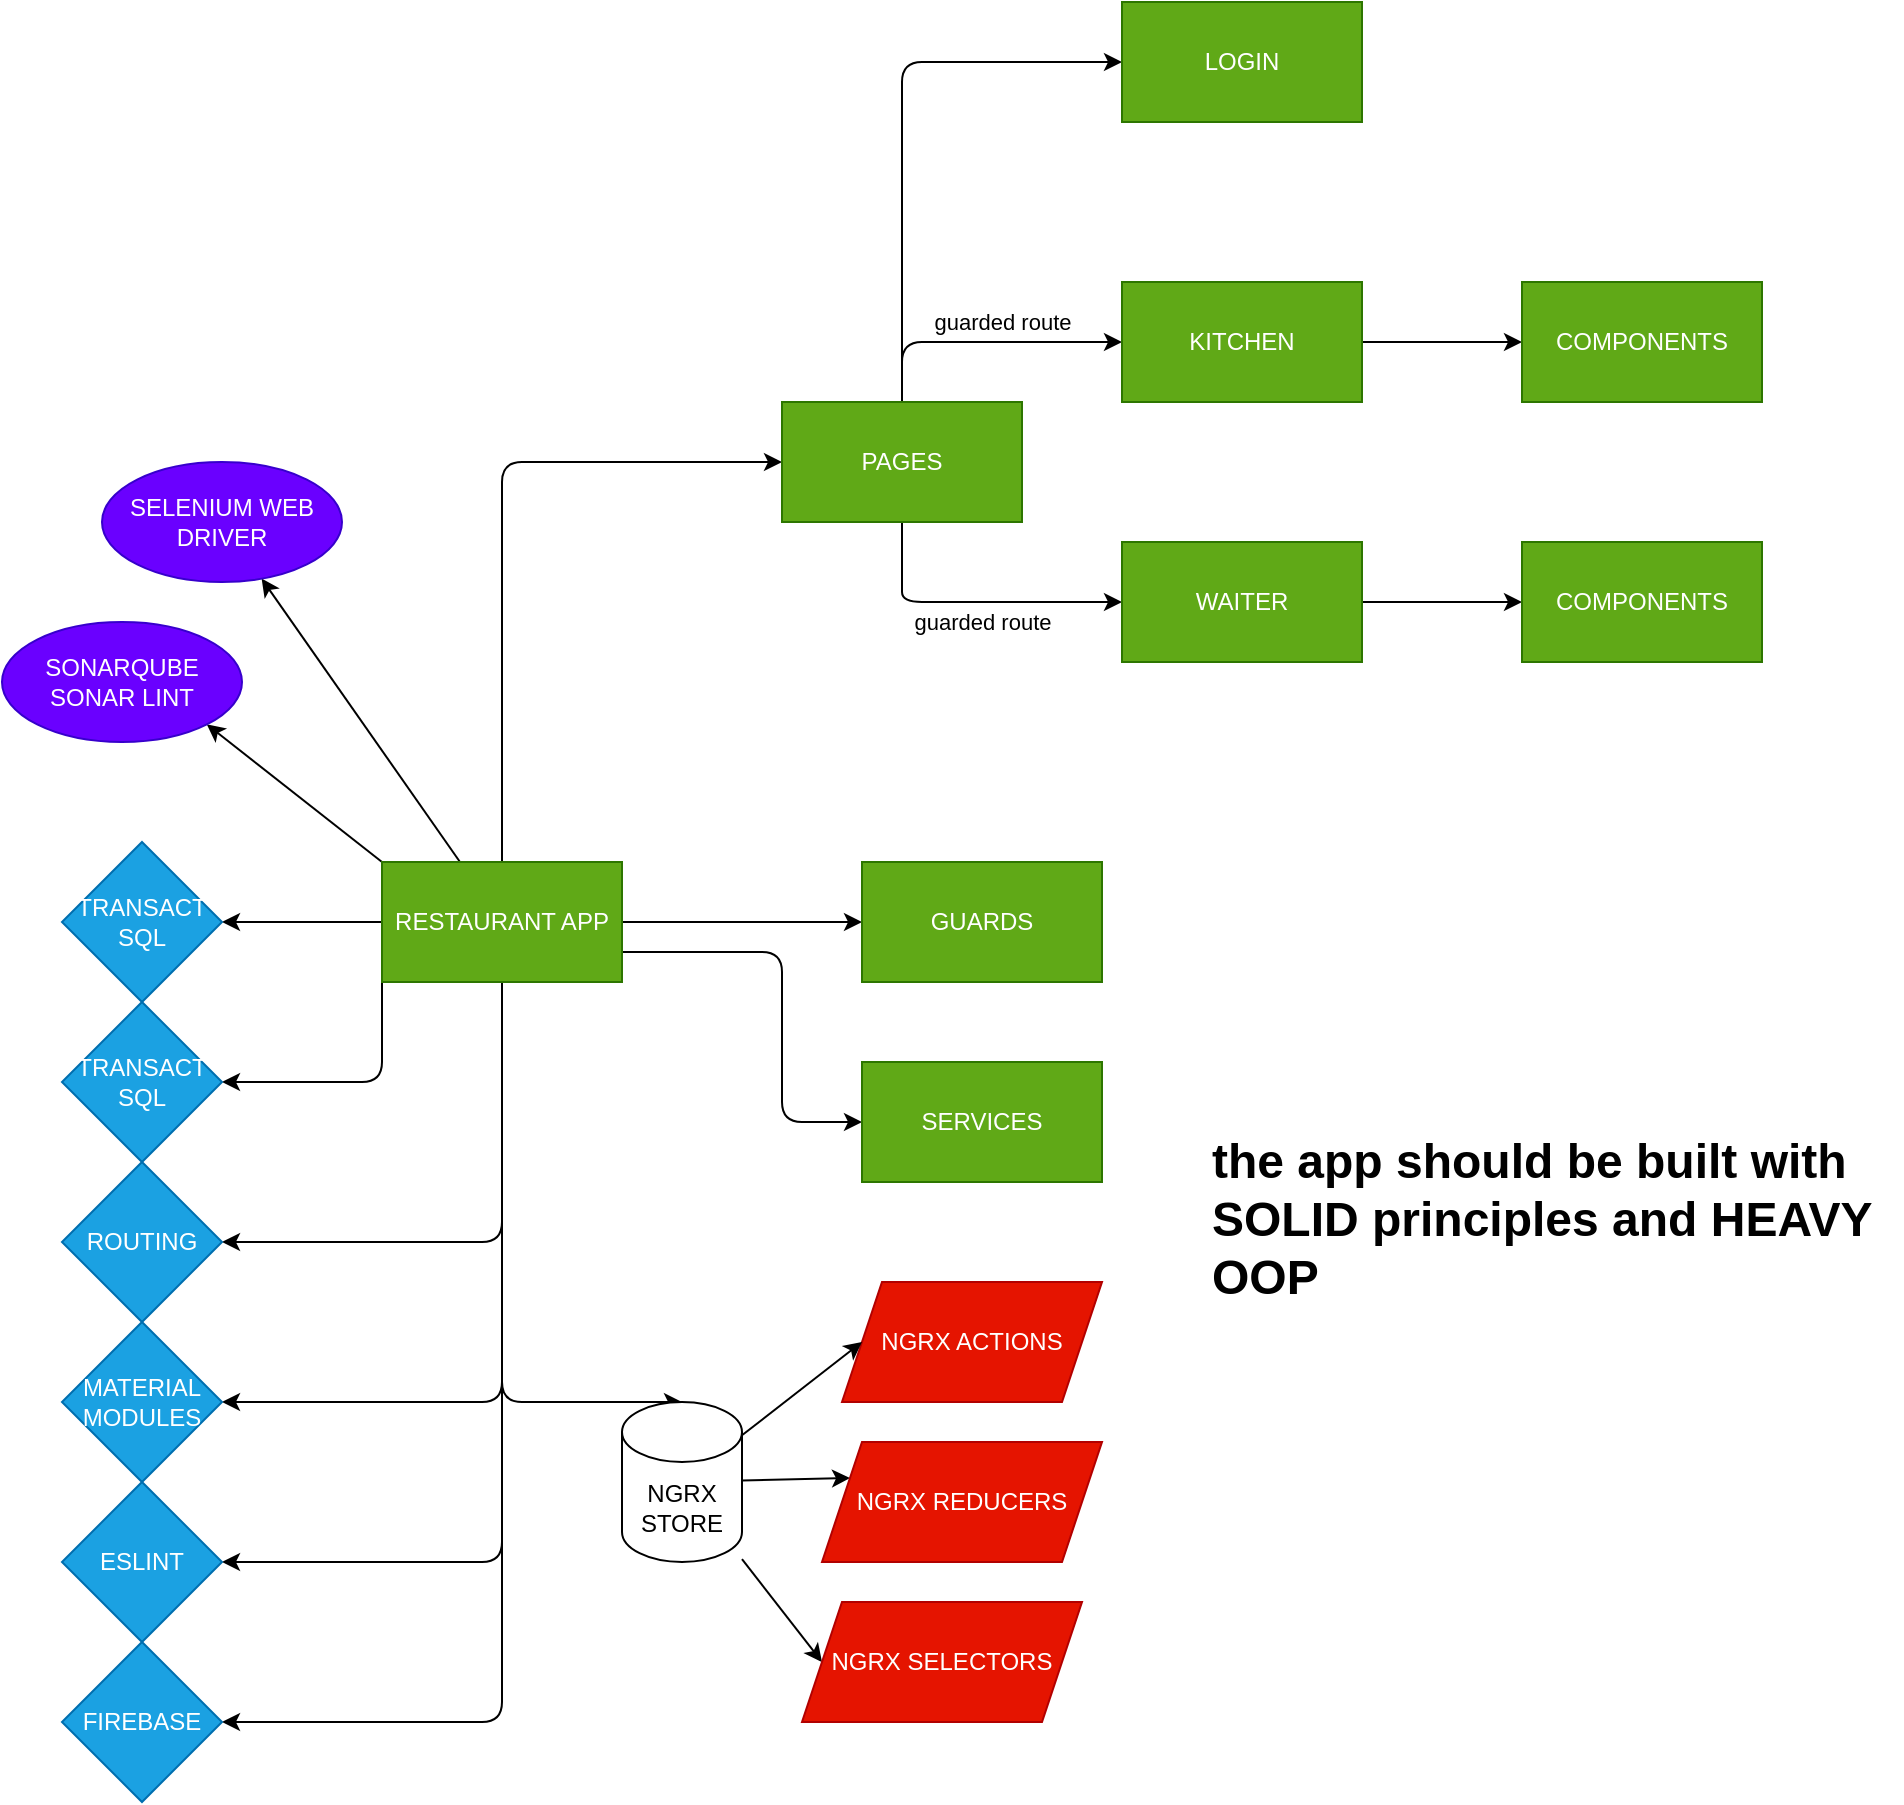 <mxfile>
    <diagram id="axmjKxxekeyAPTvfn8O7" name="Page-1">
        <mxGraphModel dx="2073" dy="1828" grid="1" gridSize="10" guides="1" tooltips="1" connect="1" arrows="1" fold="1" page="1" pageScale="1" pageWidth="850" pageHeight="1100" math="0" shadow="0">
            <root>
                <mxCell id="0"/>
                <mxCell id="1" parent="0"/>
                <mxCell id="6" style="edgeStyle=none;html=1;entryX=0;entryY=0.5;entryDx=0;entryDy=0;" edge="1" parent="1" source="2" target="3">
                    <mxGeometry relative="1" as="geometry">
                        <Array as="points">
                            <mxPoint x="120" y="90"/>
                        </Array>
                    </mxGeometry>
                </mxCell>
                <mxCell id="11" style="edgeStyle=none;html=1;" edge="1" parent="1" source="2" target="10">
                    <mxGeometry relative="1" as="geometry"/>
                </mxCell>
                <mxCell id="22" value="" style="edgeStyle=none;html=1;" edge="1" parent="1" source="2" target="21">
                    <mxGeometry relative="1" as="geometry">
                        <Array as="points">
                            <mxPoint x="120" y="480"/>
                        </Array>
                    </mxGeometry>
                </mxCell>
                <mxCell id="25" value="" style="edgeStyle=none;html=1;entryX=1;entryY=0.5;entryDx=0;entryDy=0;" edge="1" parent="1" source="2" target="23">
                    <mxGeometry relative="1" as="geometry">
                        <Array as="points">
                            <mxPoint x="120" y="560"/>
                        </Array>
                    </mxGeometry>
                </mxCell>
                <mxCell id="27" value="" style="edgeStyle=none;html=1;" edge="1" parent="1" source="2" target="26">
                    <mxGeometry relative="1" as="geometry">
                        <Array as="points">
                            <mxPoint x="120" y="640"/>
                        </Array>
                    </mxGeometry>
                </mxCell>
                <mxCell id="29" style="edgeStyle=none;html=1;exitX=1;exitY=0.75;exitDx=0;exitDy=0;entryX=0;entryY=0.5;entryDx=0;entryDy=0;" edge="1" parent="1" source="2" target="28">
                    <mxGeometry relative="1" as="geometry">
                        <Array as="points">
                            <mxPoint x="260" y="335"/>
                            <mxPoint x="260" y="420"/>
                        </Array>
                    </mxGeometry>
                </mxCell>
                <mxCell id="36" value="" style="edgeStyle=none;html=1;" edge="1" parent="1" source="2" target="35">
                    <mxGeometry relative="1" as="geometry"/>
                </mxCell>
                <mxCell id="37" style="edgeStyle=none;html=1;exitX=0;exitY=0.75;exitDx=0;exitDy=0;entryX=1;entryY=0.5;entryDx=0;entryDy=0;" edge="1" parent="1" source="2" target="43">
                    <mxGeometry relative="1" as="geometry">
                        <mxPoint y="360" as="targetPoint"/>
                        <Array as="points">
                            <mxPoint x="60" y="400"/>
                        </Array>
                    </mxGeometry>
                </mxCell>
                <mxCell id="39" style="edgeStyle=none;html=1;entryX=1;entryY=0.5;entryDx=0;entryDy=0;" edge="1" parent="1" source="2" target="42">
                    <mxGeometry relative="1" as="geometry">
                        <mxPoint x="-10.0" y="310" as="targetPoint"/>
                    </mxGeometry>
                </mxCell>
                <mxCell id="41" style="edgeStyle=none;html=1;exitX=0;exitY=0;exitDx=0;exitDy=0;entryX=1;entryY=1;entryDx=0;entryDy=0;" edge="1" parent="1" source="2" target="40">
                    <mxGeometry relative="1" as="geometry"/>
                </mxCell>
                <mxCell id="46" style="edgeStyle=none;html=1;entryX=1;entryY=0.5;entryDx=0;entryDy=0;" edge="1" parent="1" source="2" target="45">
                    <mxGeometry relative="1" as="geometry">
                        <Array as="points">
                            <mxPoint x="120" y="720"/>
                        </Array>
                    </mxGeometry>
                </mxCell>
                <mxCell id="51" style="edgeStyle=none;html=1;entryX=0.5;entryY=0;entryDx=0;entryDy=0;entryPerimeter=0;" edge="1" parent="1" source="2" target="49">
                    <mxGeometry relative="1" as="geometry">
                        <Array as="points">
                            <mxPoint x="120" y="560"/>
                        </Array>
                    </mxGeometry>
                </mxCell>
                <mxCell id="2" value="RESTAURANT APP" style="rounded=0;whiteSpace=wrap;html=1;fillColor=#60a917;fontColor=#ffffff;strokeColor=#2D7600;" vertex="1" parent="1">
                    <mxGeometry x="60" y="290" width="120" height="60" as="geometry"/>
                </mxCell>
                <mxCell id="7" value="guarded route" style="edgeStyle=none;html=1;entryX=0;entryY=0.5;entryDx=0;entryDy=0;" edge="1" parent="1" source="3" target="4">
                    <mxGeometry x="0.143" y="10" relative="1" as="geometry">
                        <Array as="points">
                            <mxPoint x="320" y="30"/>
                        </Array>
                        <mxPoint as="offset"/>
                    </mxGeometry>
                </mxCell>
                <mxCell id="8" value="guarded route" style="edgeStyle=none;html=1;entryX=0;entryY=0.5;entryDx=0;entryDy=0;" edge="1" parent="1" source="3" target="5">
                    <mxGeometry x="0.067" y="-10" relative="1" as="geometry">
                        <Array as="points">
                            <mxPoint x="320" y="140"/>
                            <mxPoint x="320" y="160"/>
                        </Array>
                        <mxPoint as="offset"/>
                    </mxGeometry>
                </mxCell>
                <mxCell id="13" style="edgeStyle=none;html=1;entryX=0;entryY=0.5;entryDx=0;entryDy=0;" edge="1" parent="1" source="3" target="12">
                    <mxGeometry relative="1" as="geometry">
                        <Array as="points">
                            <mxPoint x="320" y="-110"/>
                        </Array>
                    </mxGeometry>
                </mxCell>
                <mxCell id="3" value="PAGES" style="rounded=0;whiteSpace=wrap;html=1;fillColor=#60a917;fontColor=#ffffff;strokeColor=#2D7600;" vertex="1" parent="1">
                    <mxGeometry x="260" y="60" width="120" height="60" as="geometry"/>
                </mxCell>
                <mxCell id="20" value="" style="edgeStyle=none;html=1;" edge="1" parent="1" source="4" target="19">
                    <mxGeometry relative="1" as="geometry"/>
                </mxCell>
                <mxCell id="4" value="KITCHEN" style="rounded=0;whiteSpace=wrap;html=1;fillColor=#60a917;fontColor=#ffffff;strokeColor=#2D7600;" vertex="1" parent="1">
                    <mxGeometry x="430" width="120" height="60" as="geometry"/>
                </mxCell>
                <mxCell id="18" value="" style="edgeStyle=none;html=1;" edge="1" parent="1" source="5" target="17">
                    <mxGeometry relative="1" as="geometry"/>
                </mxCell>
                <mxCell id="5" value="WAITER" style="rounded=0;whiteSpace=wrap;html=1;fillColor=#60a917;fontColor=#ffffff;strokeColor=#2D7600;" vertex="1" parent="1">
                    <mxGeometry x="430" y="130" width="120" height="60" as="geometry"/>
                </mxCell>
                <mxCell id="10" value="GUARDS" style="rounded=0;whiteSpace=wrap;html=1;fillColor=#60a917;fontColor=#ffffff;strokeColor=#2D7600;" vertex="1" parent="1">
                    <mxGeometry x="300" y="290" width="120" height="60" as="geometry"/>
                </mxCell>
                <mxCell id="12" value="LOGIN" style="rounded=0;whiteSpace=wrap;html=1;fillColor=#60a917;fontColor=#ffffff;strokeColor=#2D7600;" vertex="1" parent="1">
                    <mxGeometry x="430" y="-140" width="120" height="60" as="geometry"/>
                </mxCell>
                <mxCell id="17" value="COMPONENTS" style="whiteSpace=wrap;html=1;fillColor=#60a917;strokeColor=#2D7600;fontColor=#ffffff;rounded=0;" vertex="1" parent="1">
                    <mxGeometry x="630" y="130" width="120" height="60" as="geometry"/>
                </mxCell>
                <mxCell id="19" value="COMPONENTS" style="whiteSpace=wrap;html=1;fillColor=#60a917;strokeColor=#2D7600;fontColor=#ffffff;rounded=0;" vertex="1" parent="1">
                    <mxGeometry x="630" width="120" height="60" as="geometry"/>
                </mxCell>
                <mxCell id="21" value="ROUTING" style="rhombus;whiteSpace=wrap;html=1;fillColor=#1ba1e2;strokeColor=#006EAF;fontColor=#ffffff;rounded=0;" vertex="1" parent="1">
                    <mxGeometry x="-100" y="440" width="80" height="80" as="geometry"/>
                </mxCell>
                <mxCell id="23" value="MATERIAL MODULES" style="rhombus;whiteSpace=wrap;html=1;fillColor=#1ba1e2;strokeColor=#006EAF;fontColor=#ffffff;rounded=0;" vertex="1" parent="1">
                    <mxGeometry x="-100" y="520" width="80" height="80" as="geometry"/>
                </mxCell>
                <mxCell id="26" value="ESLINT" style="rhombus;whiteSpace=wrap;html=1;fillColor=#1ba1e2;strokeColor=#006EAF;fontColor=#ffffff;rounded=0;" vertex="1" parent="1">
                    <mxGeometry x="-100" y="600" width="80" height="80" as="geometry"/>
                </mxCell>
                <mxCell id="28" value="SERVICES" style="rounded=0;whiteSpace=wrap;html=1;fillColor=#60a917;fontColor=#ffffff;strokeColor=#2D7600;" vertex="1" parent="1">
                    <mxGeometry x="300" y="390" width="120" height="60" as="geometry"/>
                </mxCell>
                <mxCell id="35" value="SELENIUM WEB DRIVER" style="ellipse;whiteSpace=wrap;html=1;fillColor=#6a00ff;strokeColor=#3700CC;fontColor=#ffffff;rounded=0;" vertex="1" parent="1">
                    <mxGeometry x="-80" y="90" width="120" height="60" as="geometry"/>
                </mxCell>
                <mxCell id="40" value="SONARQUBE&lt;br&gt;SONAR LINT" style="ellipse;whiteSpace=wrap;html=1;fillColor=#6a00ff;strokeColor=#3700CC;fontColor=#ffffff;rounded=0;" vertex="1" parent="1">
                    <mxGeometry x="-130" y="170" width="120" height="60" as="geometry"/>
                </mxCell>
                <mxCell id="42" value="TRANSACT SQL" style="rhombus;whiteSpace=wrap;html=1;fillColor=#1ba1e2;strokeColor=#006EAF;fontColor=#ffffff;rounded=0;" vertex="1" parent="1">
                    <mxGeometry x="-100" y="280" width="80" height="80" as="geometry"/>
                </mxCell>
                <mxCell id="43" value="TRANSACT SQL" style="rhombus;whiteSpace=wrap;html=1;fillColor=#1ba1e2;strokeColor=#006EAF;fontColor=#ffffff;rounded=0;" vertex="1" parent="1">
                    <mxGeometry x="-100" y="360" width="80" height="80" as="geometry"/>
                </mxCell>
                <mxCell id="45" value="FIREBASE" style="rhombus;whiteSpace=wrap;html=1;fillColor=#1ba1e2;strokeColor=#006EAF;fontColor=#ffffff;rounded=0;" vertex="1" parent="1">
                    <mxGeometry x="-100" y="680" width="80" height="80" as="geometry"/>
                </mxCell>
                <mxCell id="47" value="NGRX ACTIONS" style="shape=parallelogram;perimeter=parallelogramPerimeter;whiteSpace=wrap;html=1;fixedSize=1;fillColor=#e51400;fontColor=#ffffff;strokeColor=#B20000;" vertex="1" parent="1">
                    <mxGeometry x="290" y="500" width="130" height="60" as="geometry"/>
                </mxCell>
                <mxCell id="59" style="edgeStyle=none;html=1;entryX=0;entryY=0.5;entryDx=0;entryDy=0;" edge="1" parent="1" source="49" target="47">
                    <mxGeometry relative="1" as="geometry"/>
                </mxCell>
                <mxCell id="60" style="edgeStyle=none;html=1;entryX=0;entryY=0.25;entryDx=0;entryDy=0;" edge="1" parent="1" source="49" target="53">
                    <mxGeometry relative="1" as="geometry"/>
                </mxCell>
                <mxCell id="63" style="edgeStyle=none;html=1;entryX=0;entryY=0.5;entryDx=0;entryDy=0;" edge="1" parent="1" source="49" target="55">
                    <mxGeometry relative="1" as="geometry"/>
                </mxCell>
                <mxCell id="49" value="NGRX STORE" style="shape=cylinder3;whiteSpace=wrap;html=1;boundedLbl=1;backgroundOutline=1;size=15;" vertex="1" parent="1">
                    <mxGeometry x="180" y="560" width="60" height="80" as="geometry"/>
                </mxCell>
                <mxCell id="53" value="NGRX REDUCERS" style="shape=parallelogram;perimeter=parallelogramPerimeter;whiteSpace=wrap;html=1;fixedSize=1;fillColor=#e51400;fontColor=#ffffff;strokeColor=#B20000;" vertex="1" parent="1">
                    <mxGeometry x="280" y="580" width="140" height="60" as="geometry"/>
                </mxCell>
                <mxCell id="55" value="NGRX SELECTORS" style="shape=parallelogram;perimeter=parallelogramPerimeter;whiteSpace=wrap;html=1;fixedSize=1;fillColor=#e51400;fontColor=#ffffff;strokeColor=#B20000;" vertex="1" parent="1">
                    <mxGeometry x="270" y="660" width="140" height="60" as="geometry"/>
                </mxCell>
                <mxCell id="64" value="&lt;h1&gt;the app should be built with SOLID principles and HEAVY OOP&lt;/h1&gt;" style="text;html=1;strokeColor=none;fillColor=none;spacing=5;spacingTop=-20;whiteSpace=wrap;overflow=hidden;rounded=0;" vertex="1" parent="1">
                    <mxGeometry x="470" y="420" width="350" height="100" as="geometry"/>
                </mxCell>
            </root>
        </mxGraphModel>
    </diagram>
</mxfile>